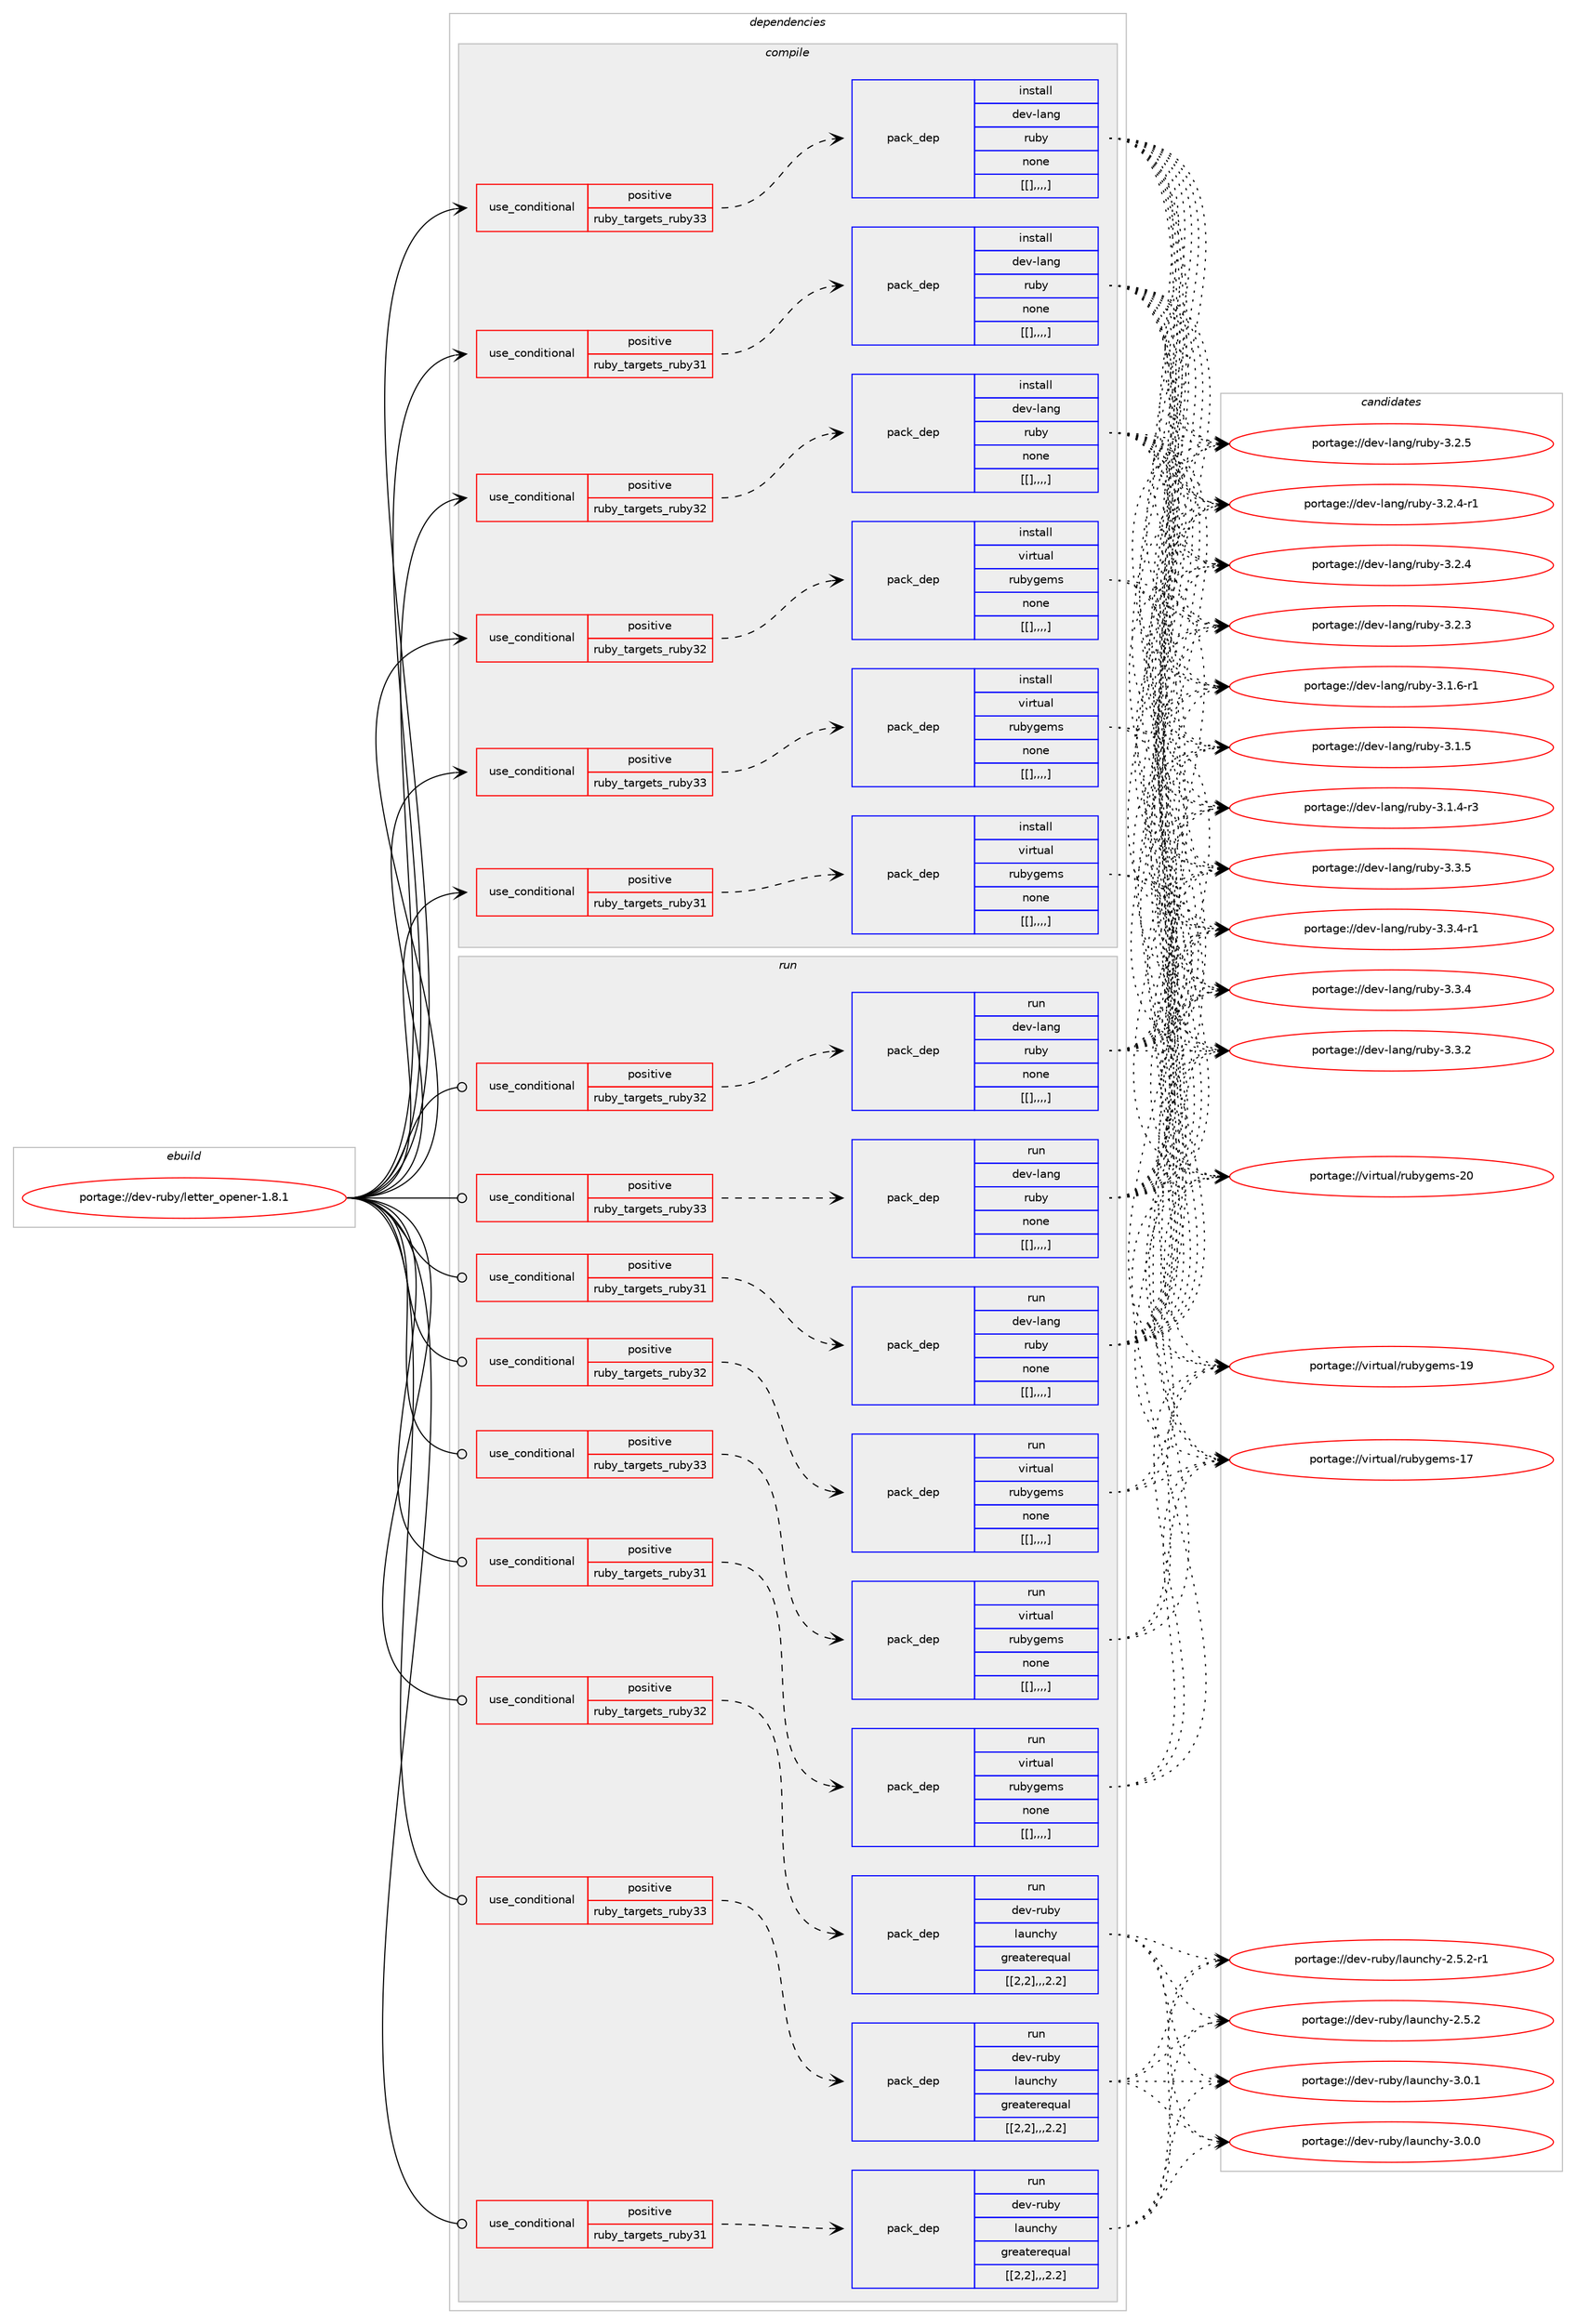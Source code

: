 digraph prolog {

# *************
# Graph options
# *************

newrank=true;
concentrate=true;
compound=true;
graph [rankdir=LR,fontname=Helvetica,fontsize=10,ranksep=1.5];#, ranksep=2.5, nodesep=0.2];
edge  [arrowhead=vee];
node  [fontname=Helvetica,fontsize=10];

# **********
# The ebuild
# **********

subgraph cluster_leftcol {
color=gray;
label=<<i>ebuild</i>>;
id [label="portage://dev-ruby/letter_opener-1.8.1", color=red, width=4, href="../dev-ruby/letter_opener-1.8.1.svg"];
}

# ****************
# The dependencies
# ****************

subgraph cluster_midcol {
color=gray;
label=<<i>dependencies</i>>;
subgraph cluster_compile {
fillcolor="#eeeeee";
style=filled;
label=<<i>compile</i>>;
subgraph cond51225 {
dependency191264 [label=<<TABLE BORDER="0" CELLBORDER="1" CELLSPACING="0" CELLPADDING="4"><TR><TD ROWSPAN="3" CELLPADDING="10">use_conditional</TD></TR><TR><TD>positive</TD></TR><TR><TD>ruby_targets_ruby31</TD></TR></TABLE>>, shape=none, color=red];
subgraph pack138708 {
dependency191265 [label=<<TABLE BORDER="0" CELLBORDER="1" CELLSPACING="0" CELLPADDING="4" WIDTH="220"><TR><TD ROWSPAN="6" CELLPADDING="30">pack_dep</TD></TR><TR><TD WIDTH="110">install</TD></TR><TR><TD>dev-lang</TD></TR><TR><TD>ruby</TD></TR><TR><TD>none</TD></TR><TR><TD>[[],,,,]</TD></TR></TABLE>>, shape=none, color=blue];
}
dependency191264:e -> dependency191265:w [weight=20,style="dashed",arrowhead="vee"];
}
id:e -> dependency191264:w [weight=20,style="solid",arrowhead="vee"];
subgraph cond51226 {
dependency191266 [label=<<TABLE BORDER="0" CELLBORDER="1" CELLSPACING="0" CELLPADDING="4"><TR><TD ROWSPAN="3" CELLPADDING="10">use_conditional</TD></TR><TR><TD>positive</TD></TR><TR><TD>ruby_targets_ruby31</TD></TR></TABLE>>, shape=none, color=red];
subgraph pack138709 {
dependency191267 [label=<<TABLE BORDER="0" CELLBORDER="1" CELLSPACING="0" CELLPADDING="4" WIDTH="220"><TR><TD ROWSPAN="6" CELLPADDING="30">pack_dep</TD></TR><TR><TD WIDTH="110">install</TD></TR><TR><TD>virtual</TD></TR><TR><TD>rubygems</TD></TR><TR><TD>none</TD></TR><TR><TD>[[],,,,]</TD></TR></TABLE>>, shape=none, color=blue];
}
dependency191266:e -> dependency191267:w [weight=20,style="dashed",arrowhead="vee"];
}
id:e -> dependency191266:w [weight=20,style="solid",arrowhead="vee"];
subgraph cond51227 {
dependency191268 [label=<<TABLE BORDER="0" CELLBORDER="1" CELLSPACING="0" CELLPADDING="4"><TR><TD ROWSPAN="3" CELLPADDING="10">use_conditional</TD></TR><TR><TD>positive</TD></TR><TR><TD>ruby_targets_ruby32</TD></TR></TABLE>>, shape=none, color=red];
subgraph pack138710 {
dependency191269 [label=<<TABLE BORDER="0" CELLBORDER="1" CELLSPACING="0" CELLPADDING="4" WIDTH="220"><TR><TD ROWSPAN="6" CELLPADDING="30">pack_dep</TD></TR><TR><TD WIDTH="110">install</TD></TR><TR><TD>dev-lang</TD></TR><TR><TD>ruby</TD></TR><TR><TD>none</TD></TR><TR><TD>[[],,,,]</TD></TR></TABLE>>, shape=none, color=blue];
}
dependency191268:e -> dependency191269:w [weight=20,style="dashed",arrowhead="vee"];
}
id:e -> dependency191268:w [weight=20,style="solid",arrowhead="vee"];
subgraph cond51228 {
dependency191270 [label=<<TABLE BORDER="0" CELLBORDER="1" CELLSPACING="0" CELLPADDING="4"><TR><TD ROWSPAN="3" CELLPADDING="10">use_conditional</TD></TR><TR><TD>positive</TD></TR><TR><TD>ruby_targets_ruby32</TD></TR></TABLE>>, shape=none, color=red];
subgraph pack138711 {
dependency191271 [label=<<TABLE BORDER="0" CELLBORDER="1" CELLSPACING="0" CELLPADDING="4" WIDTH="220"><TR><TD ROWSPAN="6" CELLPADDING="30">pack_dep</TD></TR><TR><TD WIDTH="110">install</TD></TR><TR><TD>virtual</TD></TR><TR><TD>rubygems</TD></TR><TR><TD>none</TD></TR><TR><TD>[[],,,,]</TD></TR></TABLE>>, shape=none, color=blue];
}
dependency191270:e -> dependency191271:w [weight=20,style="dashed",arrowhead="vee"];
}
id:e -> dependency191270:w [weight=20,style="solid",arrowhead="vee"];
subgraph cond51229 {
dependency191272 [label=<<TABLE BORDER="0" CELLBORDER="1" CELLSPACING="0" CELLPADDING="4"><TR><TD ROWSPAN="3" CELLPADDING="10">use_conditional</TD></TR><TR><TD>positive</TD></TR><TR><TD>ruby_targets_ruby33</TD></TR></TABLE>>, shape=none, color=red];
subgraph pack138712 {
dependency191273 [label=<<TABLE BORDER="0" CELLBORDER="1" CELLSPACING="0" CELLPADDING="4" WIDTH="220"><TR><TD ROWSPAN="6" CELLPADDING="30">pack_dep</TD></TR><TR><TD WIDTH="110">install</TD></TR><TR><TD>dev-lang</TD></TR><TR><TD>ruby</TD></TR><TR><TD>none</TD></TR><TR><TD>[[],,,,]</TD></TR></TABLE>>, shape=none, color=blue];
}
dependency191272:e -> dependency191273:w [weight=20,style="dashed",arrowhead="vee"];
}
id:e -> dependency191272:w [weight=20,style="solid",arrowhead="vee"];
subgraph cond51230 {
dependency191274 [label=<<TABLE BORDER="0" CELLBORDER="1" CELLSPACING="0" CELLPADDING="4"><TR><TD ROWSPAN="3" CELLPADDING="10">use_conditional</TD></TR><TR><TD>positive</TD></TR><TR><TD>ruby_targets_ruby33</TD></TR></TABLE>>, shape=none, color=red];
subgraph pack138713 {
dependency191275 [label=<<TABLE BORDER="0" CELLBORDER="1" CELLSPACING="0" CELLPADDING="4" WIDTH="220"><TR><TD ROWSPAN="6" CELLPADDING="30">pack_dep</TD></TR><TR><TD WIDTH="110">install</TD></TR><TR><TD>virtual</TD></TR><TR><TD>rubygems</TD></TR><TR><TD>none</TD></TR><TR><TD>[[],,,,]</TD></TR></TABLE>>, shape=none, color=blue];
}
dependency191274:e -> dependency191275:w [weight=20,style="dashed",arrowhead="vee"];
}
id:e -> dependency191274:w [weight=20,style="solid",arrowhead="vee"];
}
subgraph cluster_compileandrun {
fillcolor="#eeeeee";
style=filled;
label=<<i>compile and run</i>>;
}
subgraph cluster_run {
fillcolor="#eeeeee";
style=filled;
label=<<i>run</i>>;
subgraph cond51231 {
dependency191276 [label=<<TABLE BORDER="0" CELLBORDER="1" CELLSPACING="0" CELLPADDING="4"><TR><TD ROWSPAN="3" CELLPADDING="10">use_conditional</TD></TR><TR><TD>positive</TD></TR><TR><TD>ruby_targets_ruby31</TD></TR></TABLE>>, shape=none, color=red];
subgraph pack138714 {
dependency191277 [label=<<TABLE BORDER="0" CELLBORDER="1" CELLSPACING="0" CELLPADDING="4" WIDTH="220"><TR><TD ROWSPAN="6" CELLPADDING="30">pack_dep</TD></TR><TR><TD WIDTH="110">run</TD></TR><TR><TD>dev-lang</TD></TR><TR><TD>ruby</TD></TR><TR><TD>none</TD></TR><TR><TD>[[],,,,]</TD></TR></TABLE>>, shape=none, color=blue];
}
dependency191276:e -> dependency191277:w [weight=20,style="dashed",arrowhead="vee"];
}
id:e -> dependency191276:w [weight=20,style="solid",arrowhead="odot"];
subgraph cond51232 {
dependency191278 [label=<<TABLE BORDER="0" CELLBORDER="1" CELLSPACING="0" CELLPADDING="4"><TR><TD ROWSPAN="3" CELLPADDING="10">use_conditional</TD></TR><TR><TD>positive</TD></TR><TR><TD>ruby_targets_ruby31</TD></TR></TABLE>>, shape=none, color=red];
subgraph pack138715 {
dependency191279 [label=<<TABLE BORDER="0" CELLBORDER="1" CELLSPACING="0" CELLPADDING="4" WIDTH="220"><TR><TD ROWSPAN="6" CELLPADDING="30">pack_dep</TD></TR><TR><TD WIDTH="110">run</TD></TR><TR><TD>dev-ruby</TD></TR><TR><TD>launchy</TD></TR><TR><TD>greaterequal</TD></TR><TR><TD>[[2,2],,,2.2]</TD></TR></TABLE>>, shape=none, color=blue];
}
dependency191278:e -> dependency191279:w [weight=20,style="dashed",arrowhead="vee"];
}
id:e -> dependency191278:w [weight=20,style="solid",arrowhead="odot"];
subgraph cond51233 {
dependency191280 [label=<<TABLE BORDER="0" CELLBORDER="1" CELLSPACING="0" CELLPADDING="4"><TR><TD ROWSPAN="3" CELLPADDING="10">use_conditional</TD></TR><TR><TD>positive</TD></TR><TR><TD>ruby_targets_ruby31</TD></TR></TABLE>>, shape=none, color=red];
subgraph pack138716 {
dependency191281 [label=<<TABLE BORDER="0" CELLBORDER="1" CELLSPACING="0" CELLPADDING="4" WIDTH="220"><TR><TD ROWSPAN="6" CELLPADDING="30">pack_dep</TD></TR><TR><TD WIDTH="110">run</TD></TR><TR><TD>virtual</TD></TR><TR><TD>rubygems</TD></TR><TR><TD>none</TD></TR><TR><TD>[[],,,,]</TD></TR></TABLE>>, shape=none, color=blue];
}
dependency191280:e -> dependency191281:w [weight=20,style="dashed",arrowhead="vee"];
}
id:e -> dependency191280:w [weight=20,style="solid",arrowhead="odot"];
subgraph cond51234 {
dependency191282 [label=<<TABLE BORDER="0" CELLBORDER="1" CELLSPACING="0" CELLPADDING="4"><TR><TD ROWSPAN="3" CELLPADDING="10">use_conditional</TD></TR><TR><TD>positive</TD></TR><TR><TD>ruby_targets_ruby32</TD></TR></TABLE>>, shape=none, color=red];
subgraph pack138717 {
dependency191283 [label=<<TABLE BORDER="0" CELLBORDER="1" CELLSPACING="0" CELLPADDING="4" WIDTH="220"><TR><TD ROWSPAN="6" CELLPADDING="30">pack_dep</TD></TR><TR><TD WIDTH="110">run</TD></TR><TR><TD>dev-lang</TD></TR><TR><TD>ruby</TD></TR><TR><TD>none</TD></TR><TR><TD>[[],,,,]</TD></TR></TABLE>>, shape=none, color=blue];
}
dependency191282:e -> dependency191283:w [weight=20,style="dashed",arrowhead="vee"];
}
id:e -> dependency191282:w [weight=20,style="solid",arrowhead="odot"];
subgraph cond51235 {
dependency191284 [label=<<TABLE BORDER="0" CELLBORDER="1" CELLSPACING="0" CELLPADDING="4"><TR><TD ROWSPAN="3" CELLPADDING="10">use_conditional</TD></TR><TR><TD>positive</TD></TR><TR><TD>ruby_targets_ruby32</TD></TR></TABLE>>, shape=none, color=red];
subgraph pack138718 {
dependency191285 [label=<<TABLE BORDER="0" CELLBORDER="1" CELLSPACING="0" CELLPADDING="4" WIDTH="220"><TR><TD ROWSPAN="6" CELLPADDING="30">pack_dep</TD></TR><TR><TD WIDTH="110">run</TD></TR><TR><TD>dev-ruby</TD></TR><TR><TD>launchy</TD></TR><TR><TD>greaterequal</TD></TR><TR><TD>[[2,2],,,2.2]</TD></TR></TABLE>>, shape=none, color=blue];
}
dependency191284:e -> dependency191285:w [weight=20,style="dashed",arrowhead="vee"];
}
id:e -> dependency191284:w [weight=20,style="solid",arrowhead="odot"];
subgraph cond51236 {
dependency191286 [label=<<TABLE BORDER="0" CELLBORDER="1" CELLSPACING="0" CELLPADDING="4"><TR><TD ROWSPAN="3" CELLPADDING="10">use_conditional</TD></TR><TR><TD>positive</TD></TR><TR><TD>ruby_targets_ruby32</TD></TR></TABLE>>, shape=none, color=red];
subgraph pack138719 {
dependency191287 [label=<<TABLE BORDER="0" CELLBORDER="1" CELLSPACING="0" CELLPADDING="4" WIDTH="220"><TR><TD ROWSPAN="6" CELLPADDING="30">pack_dep</TD></TR><TR><TD WIDTH="110">run</TD></TR><TR><TD>virtual</TD></TR><TR><TD>rubygems</TD></TR><TR><TD>none</TD></TR><TR><TD>[[],,,,]</TD></TR></TABLE>>, shape=none, color=blue];
}
dependency191286:e -> dependency191287:w [weight=20,style="dashed",arrowhead="vee"];
}
id:e -> dependency191286:w [weight=20,style="solid",arrowhead="odot"];
subgraph cond51237 {
dependency191288 [label=<<TABLE BORDER="0" CELLBORDER="1" CELLSPACING="0" CELLPADDING="4"><TR><TD ROWSPAN="3" CELLPADDING="10">use_conditional</TD></TR><TR><TD>positive</TD></TR><TR><TD>ruby_targets_ruby33</TD></TR></TABLE>>, shape=none, color=red];
subgraph pack138720 {
dependency191289 [label=<<TABLE BORDER="0" CELLBORDER="1" CELLSPACING="0" CELLPADDING="4" WIDTH="220"><TR><TD ROWSPAN="6" CELLPADDING="30">pack_dep</TD></TR><TR><TD WIDTH="110">run</TD></TR><TR><TD>dev-lang</TD></TR><TR><TD>ruby</TD></TR><TR><TD>none</TD></TR><TR><TD>[[],,,,]</TD></TR></TABLE>>, shape=none, color=blue];
}
dependency191288:e -> dependency191289:w [weight=20,style="dashed",arrowhead="vee"];
}
id:e -> dependency191288:w [weight=20,style="solid",arrowhead="odot"];
subgraph cond51238 {
dependency191290 [label=<<TABLE BORDER="0" CELLBORDER="1" CELLSPACING="0" CELLPADDING="4"><TR><TD ROWSPAN="3" CELLPADDING="10">use_conditional</TD></TR><TR><TD>positive</TD></TR><TR><TD>ruby_targets_ruby33</TD></TR></TABLE>>, shape=none, color=red];
subgraph pack138721 {
dependency191291 [label=<<TABLE BORDER="0" CELLBORDER="1" CELLSPACING="0" CELLPADDING="4" WIDTH="220"><TR><TD ROWSPAN="6" CELLPADDING="30">pack_dep</TD></TR><TR><TD WIDTH="110">run</TD></TR><TR><TD>dev-ruby</TD></TR><TR><TD>launchy</TD></TR><TR><TD>greaterequal</TD></TR><TR><TD>[[2,2],,,2.2]</TD></TR></TABLE>>, shape=none, color=blue];
}
dependency191290:e -> dependency191291:w [weight=20,style="dashed",arrowhead="vee"];
}
id:e -> dependency191290:w [weight=20,style="solid",arrowhead="odot"];
subgraph cond51239 {
dependency191292 [label=<<TABLE BORDER="0" CELLBORDER="1" CELLSPACING="0" CELLPADDING="4"><TR><TD ROWSPAN="3" CELLPADDING="10">use_conditional</TD></TR><TR><TD>positive</TD></TR><TR><TD>ruby_targets_ruby33</TD></TR></TABLE>>, shape=none, color=red];
subgraph pack138722 {
dependency191293 [label=<<TABLE BORDER="0" CELLBORDER="1" CELLSPACING="0" CELLPADDING="4" WIDTH="220"><TR><TD ROWSPAN="6" CELLPADDING="30">pack_dep</TD></TR><TR><TD WIDTH="110">run</TD></TR><TR><TD>virtual</TD></TR><TR><TD>rubygems</TD></TR><TR><TD>none</TD></TR><TR><TD>[[],,,,]</TD></TR></TABLE>>, shape=none, color=blue];
}
dependency191292:e -> dependency191293:w [weight=20,style="dashed",arrowhead="vee"];
}
id:e -> dependency191292:w [weight=20,style="solid",arrowhead="odot"];
}
}

# **************
# The candidates
# **************

subgraph cluster_choices {
rank=same;
color=gray;
label=<<i>candidates</i>>;

subgraph choice138708 {
color=black;
nodesep=1;
choice10010111845108971101034711411798121455146514653 [label="portage://dev-lang/ruby-3.3.5", color=red, width=4,href="../dev-lang/ruby-3.3.5.svg"];
choice100101118451089711010347114117981214551465146524511449 [label="portage://dev-lang/ruby-3.3.4-r1", color=red, width=4,href="../dev-lang/ruby-3.3.4-r1.svg"];
choice10010111845108971101034711411798121455146514652 [label="portage://dev-lang/ruby-3.3.4", color=red, width=4,href="../dev-lang/ruby-3.3.4.svg"];
choice10010111845108971101034711411798121455146514650 [label="portage://dev-lang/ruby-3.3.2", color=red, width=4,href="../dev-lang/ruby-3.3.2.svg"];
choice10010111845108971101034711411798121455146504653 [label="portage://dev-lang/ruby-3.2.5", color=red, width=4,href="../dev-lang/ruby-3.2.5.svg"];
choice100101118451089711010347114117981214551465046524511449 [label="portage://dev-lang/ruby-3.2.4-r1", color=red, width=4,href="../dev-lang/ruby-3.2.4-r1.svg"];
choice10010111845108971101034711411798121455146504652 [label="portage://dev-lang/ruby-3.2.4", color=red, width=4,href="../dev-lang/ruby-3.2.4.svg"];
choice10010111845108971101034711411798121455146504651 [label="portage://dev-lang/ruby-3.2.3", color=red, width=4,href="../dev-lang/ruby-3.2.3.svg"];
choice100101118451089711010347114117981214551464946544511449 [label="portage://dev-lang/ruby-3.1.6-r1", color=red, width=4,href="../dev-lang/ruby-3.1.6-r1.svg"];
choice10010111845108971101034711411798121455146494653 [label="portage://dev-lang/ruby-3.1.5", color=red, width=4,href="../dev-lang/ruby-3.1.5.svg"];
choice100101118451089711010347114117981214551464946524511451 [label="portage://dev-lang/ruby-3.1.4-r3", color=red, width=4,href="../dev-lang/ruby-3.1.4-r3.svg"];
dependency191265:e -> choice10010111845108971101034711411798121455146514653:w [style=dotted,weight="100"];
dependency191265:e -> choice100101118451089711010347114117981214551465146524511449:w [style=dotted,weight="100"];
dependency191265:e -> choice10010111845108971101034711411798121455146514652:w [style=dotted,weight="100"];
dependency191265:e -> choice10010111845108971101034711411798121455146514650:w [style=dotted,weight="100"];
dependency191265:e -> choice10010111845108971101034711411798121455146504653:w [style=dotted,weight="100"];
dependency191265:e -> choice100101118451089711010347114117981214551465046524511449:w [style=dotted,weight="100"];
dependency191265:e -> choice10010111845108971101034711411798121455146504652:w [style=dotted,weight="100"];
dependency191265:e -> choice10010111845108971101034711411798121455146504651:w [style=dotted,weight="100"];
dependency191265:e -> choice100101118451089711010347114117981214551464946544511449:w [style=dotted,weight="100"];
dependency191265:e -> choice10010111845108971101034711411798121455146494653:w [style=dotted,weight="100"];
dependency191265:e -> choice100101118451089711010347114117981214551464946524511451:w [style=dotted,weight="100"];
}
subgraph choice138709 {
color=black;
nodesep=1;
choice118105114116117971084711411798121103101109115455048 [label="portage://virtual/rubygems-20", color=red, width=4,href="../virtual/rubygems-20.svg"];
choice118105114116117971084711411798121103101109115454957 [label="portage://virtual/rubygems-19", color=red, width=4,href="../virtual/rubygems-19.svg"];
choice118105114116117971084711411798121103101109115454955 [label="portage://virtual/rubygems-17", color=red, width=4,href="../virtual/rubygems-17.svg"];
dependency191267:e -> choice118105114116117971084711411798121103101109115455048:w [style=dotted,weight="100"];
dependency191267:e -> choice118105114116117971084711411798121103101109115454957:w [style=dotted,weight="100"];
dependency191267:e -> choice118105114116117971084711411798121103101109115454955:w [style=dotted,weight="100"];
}
subgraph choice138710 {
color=black;
nodesep=1;
choice10010111845108971101034711411798121455146514653 [label="portage://dev-lang/ruby-3.3.5", color=red, width=4,href="../dev-lang/ruby-3.3.5.svg"];
choice100101118451089711010347114117981214551465146524511449 [label="portage://dev-lang/ruby-3.3.4-r1", color=red, width=4,href="../dev-lang/ruby-3.3.4-r1.svg"];
choice10010111845108971101034711411798121455146514652 [label="portage://dev-lang/ruby-3.3.4", color=red, width=4,href="../dev-lang/ruby-3.3.4.svg"];
choice10010111845108971101034711411798121455146514650 [label="portage://dev-lang/ruby-3.3.2", color=red, width=4,href="../dev-lang/ruby-3.3.2.svg"];
choice10010111845108971101034711411798121455146504653 [label="portage://dev-lang/ruby-3.2.5", color=red, width=4,href="../dev-lang/ruby-3.2.5.svg"];
choice100101118451089711010347114117981214551465046524511449 [label="portage://dev-lang/ruby-3.2.4-r1", color=red, width=4,href="../dev-lang/ruby-3.2.4-r1.svg"];
choice10010111845108971101034711411798121455146504652 [label="portage://dev-lang/ruby-3.2.4", color=red, width=4,href="../dev-lang/ruby-3.2.4.svg"];
choice10010111845108971101034711411798121455146504651 [label="portage://dev-lang/ruby-3.2.3", color=red, width=4,href="../dev-lang/ruby-3.2.3.svg"];
choice100101118451089711010347114117981214551464946544511449 [label="portage://dev-lang/ruby-3.1.6-r1", color=red, width=4,href="../dev-lang/ruby-3.1.6-r1.svg"];
choice10010111845108971101034711411798121455146494653 [label="portage://dev-lang/ruby-3.1.5", color=red, width=4,href="../dev-lang/ruby-3.1.5.svg"];
choice100101118451089711010347114117981214551464946524511451 [label="portage://dev-lang/ruby-3.1.4-r3", color=red, width=4,href="../dev-lang/ruby-3.1.4-r3.svg"];
dependency191269:e -> choice10010111845108971101034711411798121455146514653:w [style=dotted,weight="100"];
dependency191269:e -> choice100101118451089711010347114117981214551465146524511449:w [style=dotted,weight="100"];
dependency191269:e -> choice10010111845108971101034711411798121455146514652:w [style=dotted,weight="100"];
dependency191269:e -> choice10010111845108971101034711411798121455146514650:w [style=dotted,weight="100"];
dependency191269:e -> choice10010111845108971101034711411798121455146504653:w [style=dotted,weight="100"];
dependency191269:e -> choice100101118451089711010347114117981214551465046524511449:w [style=dotted,weight="100"];
dependency191269:e -> choice10010111845108971101034711411798121455146504652:w [style=dotted,weight="100"];
dependency191269:e -> choice10010111845108971101034711411798121455146504651:w [style=dotted,weight="100"];
dependency191269:e -> choice100101118451089711010347114117981214551464946544511449:w [style=dotted,weight="100"];
dependency191269:e -> choice10010111845108971101034711411798121455146494653:w [style=dotted,weight="100"];
dependency191269:e -> choice100101118451089711010347114117981214551464946524511451:w [style=dotted,weight="100"];
}
subgraph choice138711 {
color=black;
nodesep=1;
choice118105114116117971084711411798121103101109115455048 [label="portage://virtual/rubygems-20", color=red, width=4,href="../virtual/rubygems-20.svg"];
choice118105114116117971084711411798121103101109115454957 [label="portage://virtual/rubygems-19", color=red, width=4,href="../virtual/rubygems-19.svg"];
choice118105114116117971084711411798121103101109115454955 [label="portage://virtual/rubygems-17", color=red, width=4,href="../virtual/rubygems-17.svg"];
dependency191271:e -> choice118105114116117971084711411798121103101109115455048:w [style=dotted,weight="100"];
dependency191271:e -> choice118105114116117971084711411798121103101109115454957:w [style=dotted,weight="100"];
dependency191271:e -> choice118105114116117971084711411798121103101109115454955:w [style=dotted,weight="100"];
}
subgraph choice138712 {
color=black;
nodesep=1;
choice10010111845108971101034711411798121455146514653 [label="portage://dev-lang/ruby-3.3.5", color=red, width=4,href="../dev-lang/ruby-3.3.5.svg"];
choice100101118451089711010347114117981214551465146524511449 [label="portage://dev-lang/ruby-3.3.4-r1", color=red, width=4,href="../dev-lang/ruby-3.3.4-r1.svg"];
choice10010111845108971101034711411798121455146514652 [label="portage://dev-lang/ruby-3.3.4", color=red, width=4,href="../dev-lang/ruby-3.3.4.svg"];
choice10010111845108971101034711411798121455146514650 [label="portage://dev-lang/ruby-3.3.2", color=red, width=4,href="../dev-lang/ruby-3.3.2.svg"];
choice10010111845108971101034711411798121455146504653 [label="portage://dev-lang/ruby-3.2.5", color=red, width=4,href="../dev-lang/ruby-3.2.5.svg"];
choice100101118451089711010347114117981214551465046524511449 [label="portage://dev-lang/ruby-3.2.4-r1", color=red, width=4,href="../dev-lang/ruby-3.2.4-r1.svg"];
choice10010111845108971101034711411798121455146504652 [label="portage://dev-lang/ruby-3.2.4", color=red, width=4,href="../dev-lang/ruby-3.2.4.svg"];
choice10010111845108971101034711411798121455146504651 [label="portage://dev-lang/ruby-3.2.3", color=red, width=4,href="../dev-lang/ruby-3.2.3.svg"];
choice100101118451089711010347114117981214551464946544511449 [label="portage://dev-lang/ruby-3.1.6-r1", color=red, width=4,href="../dev-lang/ruby-3.1.6-r1.svg"];
choice10010111845108971101034711411798121455146494653 [label="portage://dev-lang/ruby-3.1.5", color=red, width=4,href="../dev-lang/ruby-3.1.5.svg"];
choice100101118451089711010347114117981214551464946524511451 [label="portage://dev-lang/ruby-3.1.4-r3", color=red, width=4,href="../dev-lang/ruby-3.1.4-r3.svg"];
dependency191273:e -> choice10010111845108971101034711411798121455146514653:w [style=dotted,weight="100"];
dependency191273:e -> choice100101118451089711010347114117981214551465146524511449:w [style=dotted,weight="100"];
dependency191273:e -> choice10010111845108971101034711411798121455146514652:w [style=dotted,weight="100"];
dependency191273:e -> choice10010111845108971101034711411798121455146514650:w [style=dotted,weight="100"];
dependency191273:e -> choice10010111845108971101034711411798121455146504653:w [style=dotted,weight="100"];
dependency191273:e -> choice100101118451089711010347114117981214551465046524511449:w [style=dotted,weight="100"];
dependency191273:e -> choice10010111845108971101034711411798121455146504652:w [style=dotted,weight="100"];
dependency191273:e -> choice10010111845108971101034711411798121455146504651:w [style=dotted,weight="100"];
dependency191273:e -> choice100101118451089711010347114117981214551464946544511449:w [style=dotted,weight="100"];
dependency191273:e -> choice10010111845108971101034711411798121455146494653:w [style=dotted,weight="100"];
dependency191273:e -> choice100101118451089711010347114117981214551464946524511451:w [style=dotted,weight="100"];
}
subgraph choice138713 {
color=black;
nodesep=1;
choice118105114116117971084711411798121103101109115455048 [label="portage://virtual/rubygems-20", color=red, width=4,href="../virtual/rubygems-20.svg"];
choice118105114116117971084711411798121103101109115454957 [label="portage://virtual/rubygems-19", color=red, width=4,href="../virtual/rubygems-19.svg"];
choice118105114116117971084711411798121103101109115454955 [label="portage://virtual/rubygems-17", color=red, width=4,href="../virtual/rubygems-17.svg"];
dependency191275:e -> choice118105114116117971084711411798121103101109115455048:w [style=dotted,weight="100"];
dependency191275:e -> choice118105114116117971084711411798121103101109115454957:w [style=dotted,weight="100"];
dependency191275:e -> choice118105114116117971084711411798121103101109115454955:w [style=dotted,weight="100"];
}
subgraph choice138714 {
color=black;
nodesep=1;
choice10010111845108971101034711411798121455146514653 [label="portage://dev-lang/ruby-3.3.5", color=red, width=4,href="../dev-lang/ruby-3.3.5.svg"];
choice100101118451089711010347114117981214551465146524511449 [label="portage://dev-lang/ruby-3.3.4-r1", color=red, width=4,href="../dev-lang/ruby-3.3.4-r1.svg"];
choice10010111845108971101034711411798121455146514652 [label="portage://dev-lang/ruby-3.3.4", color=red, width=4,href="../dev-lang/ruby-3.3.4.svg"];
choice10010111845108971101034711411798121455146514650 [label="portage://dev-lang/ruby-3.3.2", color=red, width=4,href="../dev-lang/ruby-3.3.2.svg"];
choice10010111845108971101034711411798121455146504653 [label="portage://dev-lang/ruby-3.2.5", color=red, width=4,href="../dev-lang/ruby-3.2.5.svg"];
choice100101118451089711010347114117981214551465046524511449 [label="portage://dev-lang/ruby-3.2.4-r1", color=red, width=4,href="../dev-lang/ruby-3.2.4-r1.svg"];
choice10010111845108971101034711411798121455146504652 [label="portage://dev-lang/ruby-3.2.4", color=red, width=4,href="../dev-lang/ruby-3.2.4.svg"];
choice10010111845108971101034711411798121455146504651 [label="portage://dev-lang/ruby-3.2.3", color=red, width=4,href="../dev-lang/ruby-3.2.3.svg"];
choice100101118451089711010347114117981214551464946544511449 [label="portage://dev-lang/ruby-3.1.6-r1", color=red, width=4,href="../dev-lang/ruby-3.1.6-r1.svg"];
choice10010111845108971101034711411798121455146494653 [label="portage://dev-lang/ruby-3.1.5", color=red, width=4,href="../dev-lang/ruby-3.1.5.svg"];
choice100101118451089711010347114117981214551464946524511451 [label="portage://dev-lang/ruby-3.1.4-r3", color=red, width=4,href="../dev-lang/ruby-3.1.4-r3.svg"];
dependency191277:e -> choice10010111845108971101034711411798121455146514653:w [style=dotted,weight="100"];
dependency191277:e -> choice100101118451089711010347114117981214551465146524511449:w [style=dotted,weight="100"];
dependency191277:e -> choice10010111845108971101034711411798121455146514652:w [style=dotted,weight="100"];
dependency191277:e -> choice10010111845108971101034711411798121455146514650:w [style=dotted,weight="100"];
dependency191277:e -> choice10010111845108971101034711411798121455146504653:w [style=dotted,weight="100"];
dependency191277:e -> choice100101118451089711010347114117981214551465046524511449:w [style=dotted,weight="100"];
dependency191277:e -> choice10010111845108971101034711411798121455146504652:w [style=dotted,weight="100"];
dependency191277:e -> choice10010111845108971101034711411798121455146504651:w [style=dotted,weight="100"];
dependency191277:e -> choice100101118451089711010347114117981214551464946544511449:w [style=dotted,weight="100"];
dependency191277:e -> choice10010111845108971101034711411798121455146494653:w [style=dotted,weight="100"];
dependency191277:e -> choice100101118451089711010347114117981214551464946524511451:w [style=dotted,weight="100"];
}
subgraph choice138715 {
color=black;
nodesep=1;
choice1001011184511411798121471089711711099104121455146484649 [label="portage://dev-ruby/launchy-3.0.1", color=red, width=4,href="../dev-ruby/launchy-3.0.1.svg"];
choice1001011184511411798121471089711711099104121455146484648 [label="portage://dev-ruby/launchy-3.0.0", color=red, width=4,href="../dev-ruby/launchy-3.0.0.svg"];
choice10010111845114117981214710897117110991041214550465346504511449 [label="portage://dev-ruby/launchy-2.5.2-r1", color=red, width=4,href="../dev-ruby/launchy-2.5.2-r1.svg"];
choice1001011184511411798121471089711711099104121455046534650 [label="portage://dev-ruby/launchy-2.5.2", color=red, width=4,href="../dev-ruby/launchy-2.5.2.svg"];
dependency191279:e -> choice1001011184511411798121471089711711099104121455146484649:w [style=dotted,weight="100"];
dependency191279:e -> choice1001011184511411798121471089711711099104121455146484648:w [style=dotted,weight="100"];
dependency191279:e -> choice10010111845114117981214710897117110991041214550465346504511449:w [style=dotted,weight="100"];
dependency191279:e -> choice1001011184511411798121471089711711099104121455046534650:w [style=dotted,weight="100"];
}
subgraph choice138716 {
color=black;
nodesep=1;
choice118105114116117971084711411798121103101109115455048 [label="portage://virtual/rubygems-20", color=red, width=4,href="../virtual/rubygems-20.svg"];
choice118105114116117971084711411798121103101109115454957 [label="portage://virtual/rubygems-19", color=red, width=4,href="../virtual/rubygems-19.svg"];
choice118105114116117971084711411798121103101109115454955 [label="portage://virtual/rubygems-17", color=red, width=4,href="../virtual/rubygems-17.svg"];
dependency191281:e -> choice118105114116117971084711411798121103101109115455048:w [style=dotted,weight="100"];
dependency191281:e -> choice118105114116117971084711411798121103101109115454957:w [style=dotted,weight="100"];
dependency191281:e -> choice118105114116117971084711411798121103101109115454955:w [style=dotted,weight="100"];
}
subgraph choice138717 {
color=black;
nodesep=1;
choice10010111845108971101034711411798121455146514653 [label="portage://dev-lang/ruby-3.3.5", color=red, width=4,href="../dev-lang/ruby-3.3.5.svg"];
choice100101118451089711010347114117981214551465146524511449 [label="portage://dev-lang/ruby-3.3.4-r1", color=red, width=4,href="../dev-lang/ruby-3.3.4-r1.svg"];
choice10010111845108971101034711411798121455146514652 [label="portage://dev-lang/ruby-3.3.4", color=red, width=4,href="../dev-lang/ruby-3.3.4.svg"];
choice10010111845108971101034711411798121455146514650 [label="portage://dev-lang/ruby-3.3.2", color=red, width=4,href="../dev-lang/ruby-3.3.2.svg"];
choice10010111845108971101034711411798121455146504653 [label="portage://dev-lang/ruby-3.2.5", color=red, width=4,href="../dev-lang/ruby-3.2.5.svg"];
choice100101118451089711010347114117981214551465046524511449 [label="portage://dev-lang/ruby-3.2.4-r1", color=red, width=4,href="../dev-lang/ruby-3.2.4-r1.svg"];
choice10010111845108971101034711411798121455146504652 [label="portage://dev-lang/ruby-3.2.4", color=red, width=4,href="../dev-lang/ruby-3.2.4.svg"];
choice10010111845108971101034711411798121455146504651 [label="portage://dev-lang/ruby-3.2.3", color=red, width=4,href="../dev-lang/ruby-3.2.3.svg"];
choice100101118451089711010347114117981214551464946544511449 [label="portage://dev-lang/ruby-3.1.6-r1", color=red, width=4,href="../dev-lang/ruby-3.1.6-r1.svg"];
choice10010111845108971101034711411798121455146494653 [label="portage://dev-lang/ruby-3.1.5", color=red, width=4,href="../dev-lang/ruby-3.1.5.svg"];
choice100101118451089711010347114117981214551464946524511451 [label="portage://dev-lang/ruby-3.1.4-r3", color=red, width=4,href="../dev-lang/ruby-3.1.4-r3.svg"];
dependency191283:e -> choice10010111845108971101034711411798121455146514653:w [style=dotted,weight="100"];
dependency191283:e -> choice100101118451089711010347114117981214551465146524511449:w [style=dotted,weight="100"];
dependency191283:e -> choice10010111845108971101034711411798121455146514652:w [style=dotted,weight="100"];
dependency191283:e -> choice10010111845108971101034711411798121455146514650:w [style=dotted,weight="100"];
dependency191283:e -> choice10010111845108971101034711411798121455146504653:w [style=dotted,weight="100"];
dependency191283:e -> choice100101118451089711010347114117981214551465046524511449:w [style=dotted,weight="100"];
dependency191283:e -> choice10010111845108971101034711411798121455146504652:w [style=dotted,weight="100"];
dependency191283:e -> choice10010111845108971101034711411798121455146504651:w [style=dotted,weight="100"];
dependency191283:e -> choice100101118451089711010347114117981214551464946544511449:w [style=dotted,weight="100"];
dependency191283:e -> choice10010111845108971101034711411798121455146494653:w [style=dotted,weight="100"];
dependency191283:e -> choice100101118451089711010347114117981214551464946524511451:w [style=dotted,weight="100"];
}
subgraph choice138718 {
color=black;
nodesep=1;
choice1001011184511411798121471089711711099104121455146484649 [label="portage://dev-ruby/launchy-3.0.1", color=red, width=4,href="../dev-ruby/launchy-3.0.1.svg"];
choice1001011184511411798121471089711711099104121455146484648 [label="portage://dev-ruby/launchy-3.0.0", color=red, width=4,href="../dev-ruby/launchy-3.0.0.svg"];
choice10010111845114117981214710897117110991041214550465346504511449 [label="portage://dev-ruby/launchy-2.5.2-r1", color=red, width=4,href="../dev-ruby/launchy-2.5.2-r1.svg"];
choice1001011184511411798121471089711711099104121455046534650 [label="portage://dev-ruby/launchy-2.5.2", color=red, width=4,href="../dev-ruby/launchy-2.5.2.svg"];
dependency191285:e -> choice1001011184511411798121471089711711099104121455146484649:w [style=dotted,weight="100"];
dependency191285:e -> choice1001011184511411798121471089711711099104121455146484648:w [style=dotted,weight="100"];
dependency191285:e -> choice10010111845114117981214710897117110991041214550465346504511449:w [style=dotted,weight="100"];
dependency191285:e -> choice1001011184511411798121471089711711099104121455046534650:w [style=dotted,weight="100"];
}
subgraph choice138719 {
color=black;
nodesep=1;
choice118105114116117971084711411798121103101109115455048 [label="portage://virtual/rubygems-20", color=red, width=4,href="../virtual/rubygems-20.svg"];
choice118105114116117971084711411798121103101109115454957 [label="portage://virtual/rubygems-19", color=red, width=4,href="../virtual/rubygems-19.svg"];
choice118105114116117971084711411798121103101109115454955 [label="portage://virtual/rubygems-17", color=red, width=4,href="../virtual/rubygems-17.svg"];
dependency191287:e -> choice118105114116117971084711411798121103101109115455048:w [style=dotted,weight="100"];
dependency191287:e -> choice118105114116117971084711411798121103101109115454957:w [style=dotted,weight="100"];
dependency191287:e -> choice118105114116117971084711411798121103101109115454955:w [style=dotted,weight="100"];
}
subgraph choice138720 {
color=black;
nodesep=1;
choice10010111845108971101034711411798121455146514653 [label="portage://dev-lang/ruby-3.3.5", color=red, width=4,href="../dev-lang/ruby-3.3.5.svg"];
choice100101118451089711010347114117981214551465146524511449 [label="portage://dev-lang/ruby-3.3.4-r1", color=red, width=4,href="../dev-lang/ruby-3.3.4-r1.svg"];
choice10010111845108971101034711411798121455146514652 [label="portage://dev-lang/ruby-3.3.4", color=red, width=4,href="../dev-lang/ruby-3.3.4.svg"];
choice10010111845108971101034711411798121455146514650 [label="portage://dev-lang/ruby-3.3.2", color=red, width=4,href="../dev-lang/ruby-3.3.2.svg"];
choice10010111845108971101034711411798121455146504653 [label="portage://dev-lang/ruby-3.2.5", color=red, width=4,href="../dev-lang/ruby-3.2.5.svg"];
choice100101118451089711010347114117981214551465046524511449 [label="portage://dev-lang/ruby-3.2.4-r1", color=red, width=4,href="../dev-lang/ruby-3.2.4-r1.svg"];
choice10010111845108971101034711411798121455146504652 [label="portage://dev-lang/ruby-3.2.4", color=red, width=4,href="../dev-lang/ruby-3.2.4.svg"];
choice10010111845108971101034711411798121455146504651 [label="portage://dev-lang/ruby-3.2.3", color=red, width=4,href="../dev-lang/ruby-3.2.3.svg"];
choice100101118451089711010347114117981214551464946544511449 [label="portage://dev-lang/ruby-3.1.6-r1", color=red, width=4,href="../dev-lang/ruby-3.1.6-r1.svg"];
choice10010111845108971101034711411798121455146494653 [label="portage://dev-lang/ruby-3.1.5", color=red, width=4,href="../dev-lang/ruby-3.1.5.svg"];
choice100101118451089711010347114117981214551464946524511451 [label="portage://dev-lang/ruby-3.1.4-r3", color=red, width=4,href="../dev-lang/ruby-3.1.4-r3.svg"];
dependency191289:e -> choice10010111845108971101034711411798121455146514653:w [style=dotted,weight="100"];
dependency191289:e -> choice100101118451089711010347114117981214551465146524511449:w [style=dotted,weight="100"];
dependency191289:e -> choice10010111845108971101034711411798121455146514652:w [style=dotted,weight="100"];
dependency191289:e -> choice10010111845108971101034711411798121455146514650:w [style=dotted,weight="100"];
dependency191289:e -> choice10010111845108971101034711411798121455146504653:w [style=dotted,weight="100"];
dependency191289:e -> choice100101118451089711010347114117981214551465046524511449:w [style=dotted,weight="100"];
dependency191289:e -> choice10010111845108971101034711411798121455146504652:w [style=dotted,weight="100"];
dependency191289:e -> choice10010111845108971101034711411798121455146504651:w [style=dotted,weight="100"];
dependency191289:e -> choice100101118451089711010347114117981214551464946544511449:w [style=dotted,weight="100"];
dependency191289:e -> choice10010111845108971101034711411798121455146494653:w [style=dotted,weight="100"];
dependency191289:e -> choice100101118451089711010347114117981214551464946524511451:w [style=dotted,weight="100"];
}
subgraph choice138721 {
color=black;
nodesep=1;
choice1001011184511411798121471089711711099104121455146484649 [label="portage://dev-ruby/launchy-3.0.1", color=red, width=4,href="../dev-ruby/launchy-3.0.1.svg"];
choice1001011184511411798121471089711711099104121455146484648 [label="portage://dev-ruby/launchy-3.0.0", color=red, width=4,href="../dev-ruby/launchy-3.0.0.svg"];
choice10010111845114117981214710897117110991041214550465346504511449 [label="portage://dev-ruby/launchy-2.5.2-r1", color=red, width=4,href="../dev-ruby/launchy-2.5.2-r1.svg"];
choice1001011184511411798121471089711711099104121455046534650 [label="portage://dev-ruby/launchy-2.5.2", color=red, width=4,href="../dev-ruby/launchy-2.5.2.svg"];
dependency191291:e -> choice1001011184511411798121471089711711099104121455146484649:w [style=dotted,weight="100"];
dependency191291:e -> choice1001011184511411798121471089711711099104121455146484648:w [style=dotted,weight="100"];
dependency191291:e -> choice10010111845114117981214710897117110991041214550465346504511449:w [style=dotted,weight="100"];
dependency191291:e -> choice1001011184511411798121471089711711099104121455046534650:w [style=dotted,weight="100"];
}
subgraph choice138722 {
color=black;
nodesep=1;
choice118105114116117971084711411798121103101109115455048 [label="portage://virtual/rubygems-20", color=red, width=4,href="../virtual/rubygems-20.svg"];
choice118105114116117971084711411798121103101109115454957 [label="portage://virtual/rubygems-19", color=red, width=4,href="../virtual/rubygems-19.svg"];
choice118105114116117971084711411798121103101109115454955 [label="portage://virtual/rubygems-17", color=red, width=4,href="../virtual/rubygems-17.svg"];
dependency191293:e -> choice118105114116117971084711411798121103101109115455048:w [style=dotted,weight="100"];
dependency191293:e -> choice118105114116117971084711411798121103101109115454957:w [style=dotted,weight="100"];
dependency191293:e -> choice118105114116117971084711411798121103101109115454955:w [style=dotted,weight="100"];
}
}

}
